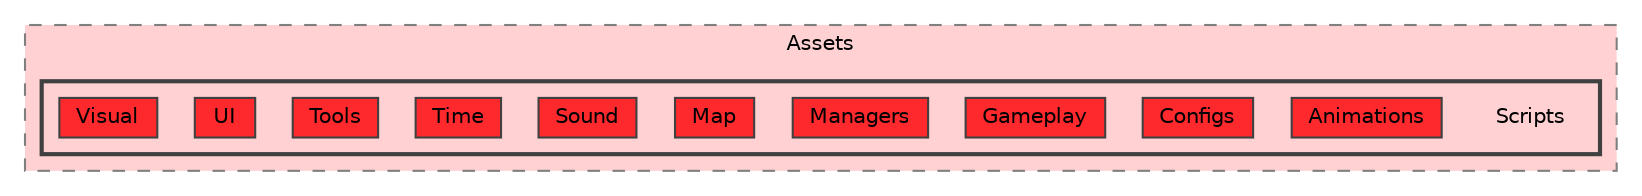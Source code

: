 digraph "C:/Users/PC/Documents/GitHub/Witch-Pack/WitchPack/Assets/Scripts"
{
 // LATEX_PDF_SIZE
  bgcolor="transparent";
  edge [fontname=Helvetica,fontsize=10,labelfontname=Helvetica,labelfontsize=10];
  node [fontname=Helvetica,fontsize=10,shape=box,height=0.2,width=0.4];
  compound=true
  subgraph clusterdir_cbd08c5b5bb03f3ae52be1eac9a1e84c {
    graph [ bgcolor="#ffd1d2", pencolor="grey50", label="Assets", fontname=Helvetica,fontsize=10 style="filled,dashed", URL="dir_cbd08c5b5bb03f3ae52be1eac9a1e84c.html",tooltip=""]
  subgraph clusterdir_9ac8f34010cad31c2f4e44a4a44f5a85 {
    graph [ bgcolor="#ffd1d2", pencolor="grey25", label="", fontname=Helvetica,fontsize=10 style="filled,bold", URL="dir_9ac8f34010cad31c2f4e44a4a44f5a85.html",tooltip=""]
    dir_9ac8f34010cad31c2f4e44a4a44f5a85 [shape=plaintext, label="Scripts"];
  dir_a2213e04ca18fb8b2a225d3837d8fec4 [label="Animations", fillcolor="#fe292d", color="grey25", style="filled", URL="dir_a2213e04ca18fb8b2a225d3837d8fec4.html",tooltip=""];
  dir_23bf6887463f6d556eb051021972ef9d [label="Configs", fillcolor="#fe292d", color="grey25", style="filled", URL="dir_23bf6887463f6d556eb051021972ef9d.html",tooltip=""];
  dir_a1eac335a0516011d8f6ee932ceb0b11 [label="Gameplay", fillcolor="#fe292d", color="grey25", style="filled", URL="dir_a1eac335a0516011d8f6ee932ceb0b11.html",tooltip=""];
  dir_5292cb213de9239a430ac0f97969b4f7 [label="Managers", fillcolor="#fe292d", color="grey25", style="filled", URL="dir_5292cb213de9239a430ac0f97969b4f7.html",tooltip=""];
  dir_45865df3755ffd2e5a0a3a423ad33a19 [label="Map", fillcolor="#fe292d", color="grey25", style="filled", URL="dir_45865df3755ffd2e5a0a3a423ad33a19.html",tooltip=""];
  dir_560959ac4e24443a2bcd2d12f76ac10d [label="Sound", fillcolor="#fe292d", color="grey25", style="filled", URL="dir_560959ac4e24443a2bcd2d12f76ac10d.html",tooltip=""];
  dir_8a44fb616281b5da9171fd74db1e19c0 [label="Time", fillcolor="#fe292d", color="grey25", style="filled", URL="dir_8a44fb616281b5da9171fd74db1e19c0.html",tooltip=""];
  dir_4ecf9c5c07a26181eb08b7842f46183e [label="Tools", fillcolor="#fe292d", color="grey25", style="filled", URL="dir_4ecf9c5c07a26181eb08b7842f46183e.html",tooltip=""];
  dir_cce042cb80d77ecd77946318ca7e3795 [label="UI", fillcolor="#fe292d", color="grey25", style="filled", URL="dir_cce042cb80d77ecd77946318ca7e3795.html",tooltip=""];
  dir_ac54ae7afe959cc57d0d531be4e1e03f [label="Visual", fillcolor="#fe292d", color="grey25", style="filled", URL="dir_ac54ae7afe959cc57d0d531be4e1e03f.html",tooltip=""];
  }
  }
}
